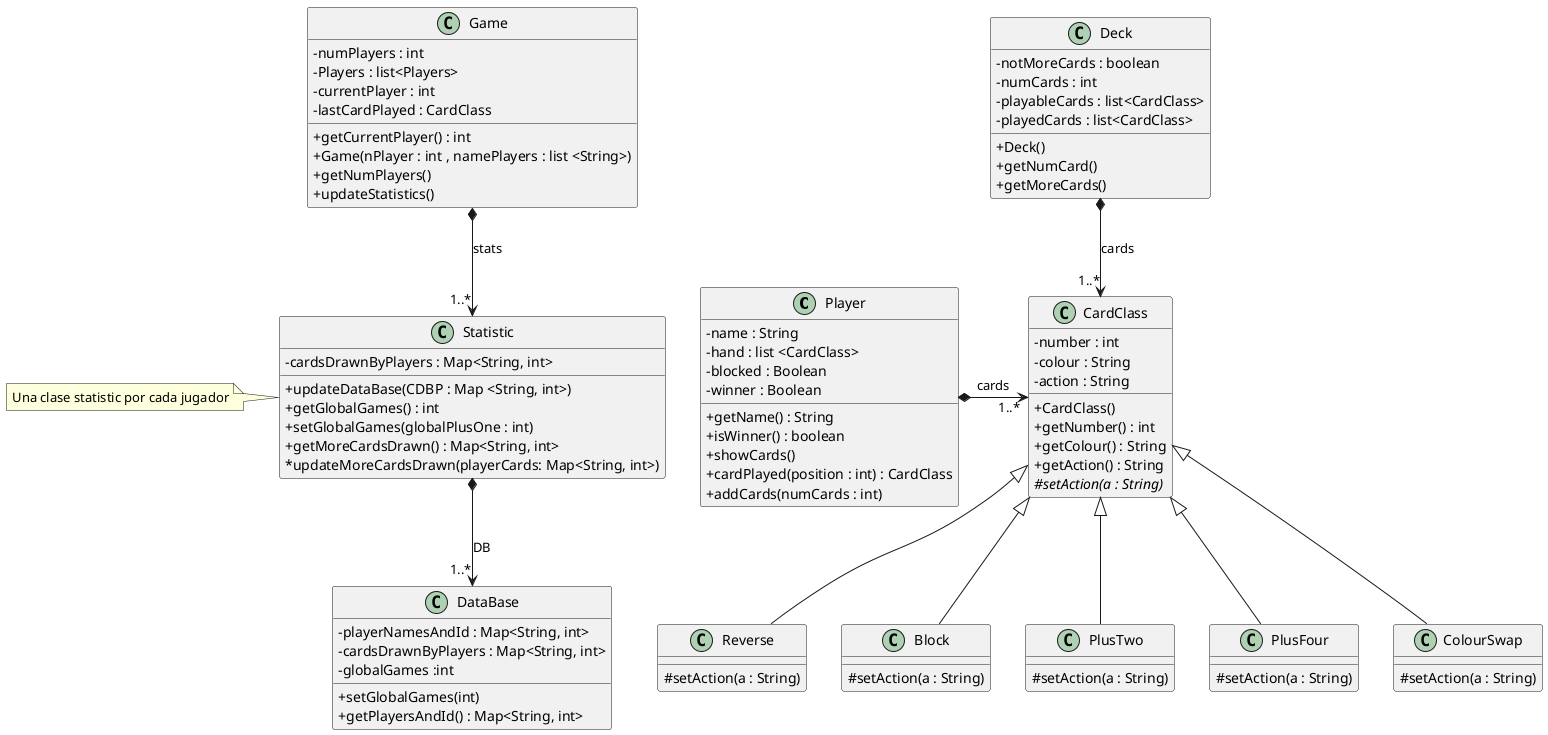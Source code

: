 @startuml

skinparam classAttributeIconSize 0



class Player {
'Nombre que solo tendrá una persona, nadie más puede tener el mismo nombre
- name : String
'- id : int
- hand : list <CardClass>
- blocked : Boolean
- winner : Boolean

+ getName() : String
'+ getInt() : int
+ isWinner() : boolean
+ showCards()
+ cardPlayed(position : int) : CardClass
+ addCards(numCards : int)
}

class CardClass{
- number : int
- colour : String
- action : String
+ CardClass()
+ getNumber() : int
+ getColour() : String
+ getAction() : String
# {abstract} setAction(a : String)
}

class Reverse extends CardClass{
# setAction(a : String)
}

class Block extends CardClass{
# setAction(a : String)
}

class PlusTwo extends CardClass{
# setAction(a : String)
}

class PlusFour extends CardClass{
# setAction(a : String)
}

class ColourSwap extends CardClass{
# setAction(a : String)
}


class Statistic{
- cardsDrawnByPlayers : Map<String, int> /'Map donde almacenamos las cartas que ha robado cada jugador con su nombre y el número de cartas'/

+ updateDataBase(CDBP : Map <String, int>) /'Actualiza la base de datos pasando el player y el número de cartas que ha robado'/
+ getGlobalGames() : int
+ setGlobalGames(globalPlusOne : int)
+ getMoreCardsDrawn() : Map<String, int>
* updateMoreCardsDrawn(playerCards: Map<String, int>)
}

'Los nombres no se pueden repetir entre ellos, así tenemos un solo ID asignado a un nombre'
class DataBase{
- playerNamesAndId : Map<String, int> /'lista de jugadores con sus respectivos id'/
- cardsDrawnByPlayers : Map<String, int>
- globalGames :int

+ setGlobalGames(int)
+ getPlayersAndId() : Map<String, int> /'te devuelve la lista de jugadores con sus respectivos id'/
}

class Deck{
- notMoreCards : boolean
- numCards : int
- playableCards : list<CardClass>
- playedCards : list<CardClass>

+ Deck()
+ getNumCard()
+ getMoreCards() /'Shuffle the cards of the played list and add them to the playableCards'/
}

class Game{
- numPlayers : int
- Players : list<Players>
- currentPlayer : int
- lastCardPlayed : CardClass

+ getCurrentPlayer() : int
+ Game(nPlayer : int , namePlayers : list <String>)
+ getNumPlayers()
+ updateStatistics()
}

class Statistic
note left: Una clase statistic por cada jugador

Deck *-down-> "1..*" CardClass : cards
Player *-> "1..*" CardClass : cards
Game *-down-> "1..*" Statistic : stats
Statistic *-down-> "1..*" DataBase : DB
@enduml